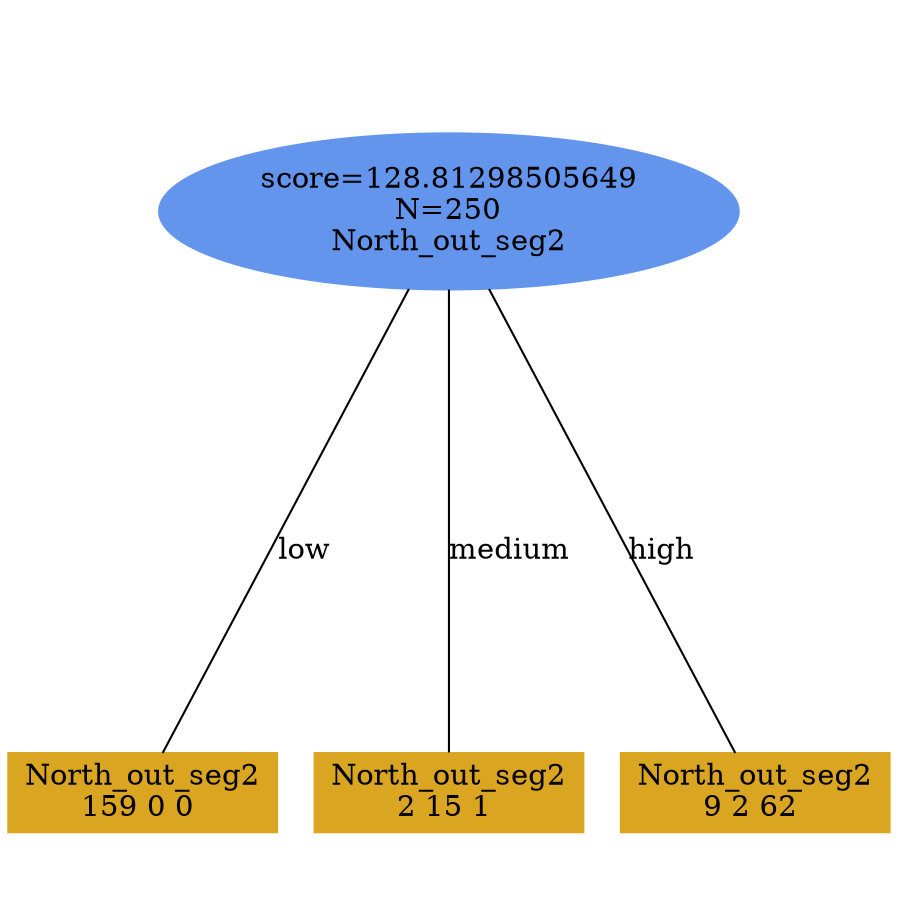 digraph "DD" {
size = "7.5,10"
ratio=1.0;
center = true;
edge [dir = none];
{ rank = same; node [shape=ellipse, style=filled, color=cornflowerblue];"1718" [label="score=128.81298505649\nN=250\nNorth_out_seg2"];}
{ rank = same; node [shape=box, style=filled, color=goldenrod];"1719" [label="North_out_seg2\n159 0 0 "];}
{ rank = same; node [shape=box, style=filled, color=goldenrod];"1720" [label="North_out_seg2\n2 15 1 "];}
{ rank = same; node [shape=box, style=filled, color=goldenrod];"1721" [label="North_out_seg2\n9 2 62 "];}
"1718" -> "1719" [label = "low"];
"1718" -> "1720" [label = "medium"];
"1718" -> "1721" [label = "high"];

}